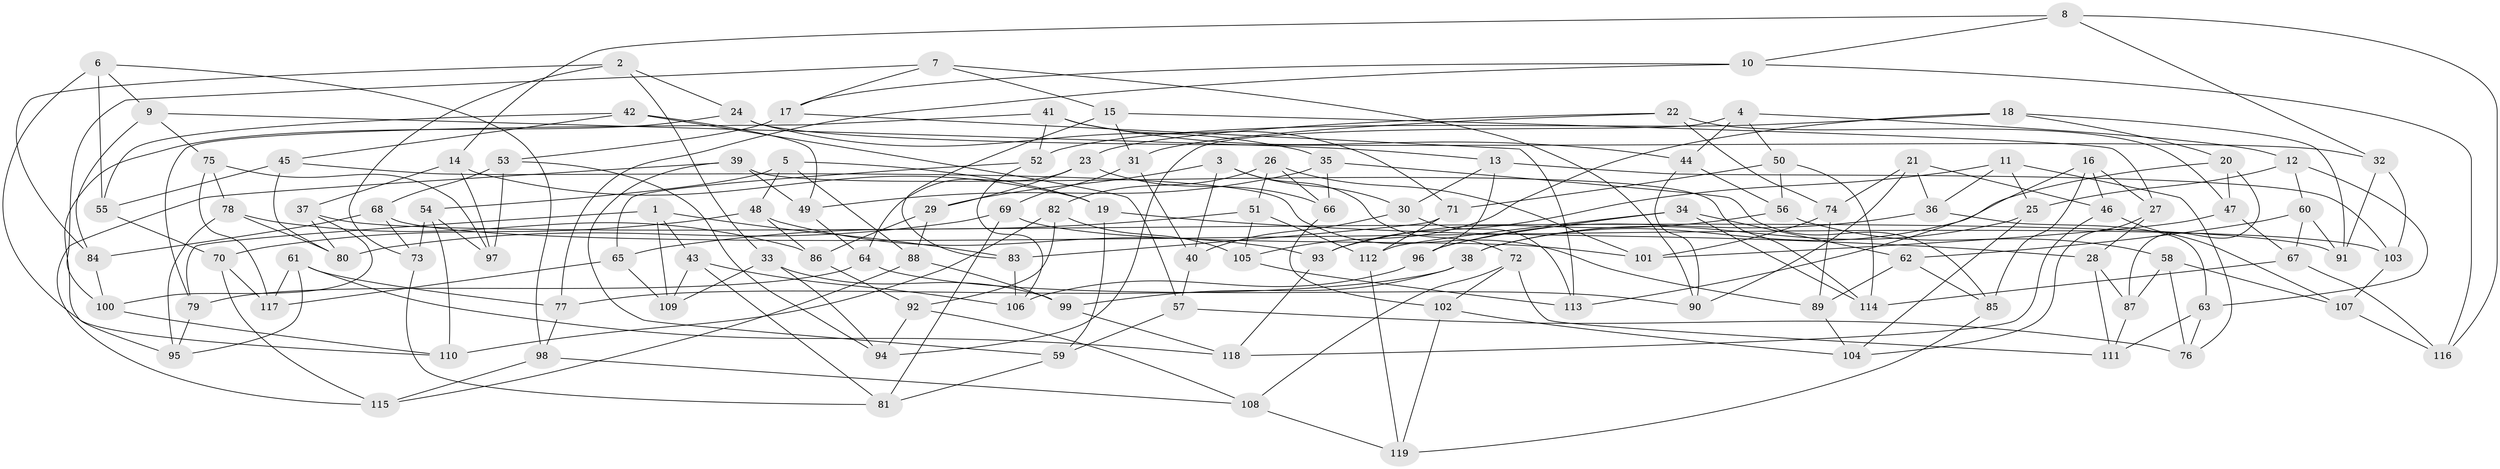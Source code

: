 // coarse degree distribution, {10: 0.14583333333333334, 9: 0.10416666666666667, 4: 0.4791666666666667, 11: 0.0625, 7: 0.020833333333333332, 8: 0.041666666666666664, 3: 0.08333333333333333, 5: 0.020833333333333332, 6: 0.041666666666666664}
// Generated by graph-tools (version 1.1) at 2025/53/03/04/25 22:53:59]
// undirected, 119 vertices, 238 edges
graph export_dot {
  node [color=gray90,style=filled];
  1;
  2;
  3;
  4;
  5;
  6;
  7;
  8;
  9;
  10;
  11;
  12;
  13;
  14;
  15;
  16;
  17;
  18;
  19;
  20;
  21;
  22;
  23;
  24;
  25;
  26;
  27;
  28;
  29;
  30;
  31;
  32;
  33;
  34;
  35;
  36;
  37;
  38;
  39;
  40;
  41;
  42;
  43;
  44;
  45;
  46;
  47;
  48;
  49;
  50;
  51;
  52;
  53;
  54;
  55;
  56;
  57;
  58;
  59;
  60;
  61;
  62;
  63;
  64;
  65;
  66;
  67;
  68;
  69;
  70;
  71;
  72;
  73;
  74;
  75;
  76;
  77;
  78;
  79;
  80;
  81;
  82;
  83;
  84;
  85;
  86;
  87;
  88;
  89;
  90;
  91;
  92;
  93;
  94;
  95;
  96;
  97;
  98;
  99;
  100;
  101;
  102;
  103;
  104;
  105;
  106;
  107;
  108;
  109;
  110;
  111;
  112;
  113;
  114;
  115;
  116;
  117;
  118;
  119;
  1 -- 43;
  1 -- 109;
  1 -- 79;
  1 -- 83;
  2 -- 33;
  2 -- 73;
  2 -- 24;
  2 -- 84;
  3 -- 72;
  3 -- 29;
  3 -- 40;
  3 -- 30;
  4 -- 50;
  4 -- 44;
  4 -- 12;
  4 -- 94;
  5 -- 88;
  5 -- 54;
  5 -- 19;
  5 -- 48;
  6 -- 110;
  6 -- 9;
  6 -- 55;
  6 -- 98;
  7 -- 100;
  7 -- 90;
  7 -- 17;
  7 -- 15;
  8 -- 116;
  8 -- 32;
  8 -- 14;
  8 -- 10;
  9 -- 75;
  9 -- 84;
  9 -- 13;
  10 -- 77;
  10 -- 116;
  10 -- 17;
  11 -- 36;
  11 -- 25;
  11 -- 93;
  11 -- 76;
  12 -- 25;
  12 -- 60;
  12 -- 63;
  13 -- 30;
  13 -- 96;
  13 -- 103;
  14 -- 37;
  14 -- 97;
  14 -- 19;
  15 -- 27;
  15 -- 31;
  15 -- 83;
  16 -- 113;
  16 -- 46;
  16 -- 27;
  16 -- 85;
  17 -- 53;
  17 -- 113;
  18 -- 52;
  18 -- 105;
  18 -- 20;
  18 -- 91;
  19 -- 28;
  19 -- 59;
  20 -- 38;
  20 -- 87;
  20 -- 47;
  21 -- 36;
  21 -- 74;
  21 -- 46;
  21 -- 90;
  22 -- 31;
  22 -- 23;
  22 -- 74;
  22 -- 47;
  23 -- 29;
  23 -- 66;
  23 -- 64;
  24 -- 35;
  24 -- 95;
  24 -- 32;
  25 -- 38;
  25 -- 104;
  26 -- 66;
  26 -- 51;
  26 -- 101;
  26 -- 82;
  27 -- 28;
  27 -- 104;
  28 -- 87;
  28 -- 111;
  29 -- 88;
  29 -- 86;
  30 -- 40;
  30 -- 113;
  31 -- 69;
  31 -- 40;
  32 -- 103;
  32 -- 91;
  33 -- 99;
  33 -- 94;
  33 -- 109;
  34 -- 112;
  34 -- 96;
  34 -- 114;
  34 -- 62;
  35 -- 85;
  35 -- 66;
  35 -- 49;
  36 -- 63;
  36 -- 96;
  37 -- 80;
  37 -- 100;
  37 -- 91;
  38 -- 77;
  38 -- 99;
  39 -- 49;
  39 -- 114;
  39 -- 115;
  39 -- 59;
  40 -- 57;
  41 -- 79;
  41 -- 44;
  41 -- 52;
  41 -- 71;
  42 -- 57;
  42 -- 49;
  42 -- 45;
  42 -- 55;
  43 -- 109;
  43 -- 81;
  43 -- 106;
  44 -- 56;
  44 -- 90;
  45 -- 55;
  45 -- 80;
  45 -- 89;
  46 -- 107;
  46 -- 118;
  47 -- 101;
  47 -- 67;
  48 -- 70;
  48 -- 93;
  48 -- 86;
  49 -- 64;
  50 -- 114;
  50 -- 71;
  50 -- 56;
  51 -- 112;
  51 -- 65;
  51 -- 105;
  52 -- 106;
  52 -- 65;
  53 -- 94;
  53 -- 68;
  53 -- 97;
  54 -- 73;
  54 -- 110;
  54 -- 97;
  55 -- 70;
  56 -- 93;
  56 -- 58;
  57 -- 76;
  57 -- 59;
  58 -- 107;
  58 -- 76;
  58 -- 87;
  59 -- 81;
  60 -- 67;
  60 -- 91;
  60 -- 62;
  61 -- 118;
  61 -- 117;
  61 -- 95;
  61 -- 77;
  62 -- 89;
  62 -- 85;
  63 -- 76;
  63 -- 111;
  64 -- 90;
  64 -- 79;
  65 -- 117;
  65 -- 109;
  66 -- 102;
  67 -- 114;
  67 -- 116;
  68 -- 84;
  68 -- 73;
  68 -- 103;
  69 -- 101;
  69 -- 80;
  69 -- 81;
  70 -- 115;
  70 -- 117;
  71 -- 112;
  71 -- 83;
  72 -- 111;
  72 -- 108;
  72 -- 102;
  73 -- 81;
  74 -- 101;
  74 -- 89;
  75 -- 97;
  75 -- 78;
  75 -- 117;
  77 -- 98;
  78 -- 86;
  78 -- 80;
  78 -- 95;
  79 -- 95;
  82 -- 110;
  82 -- 105;
  82 -- 92;
  83 -- 106;
  84 -- 100;
  85 -- 119;
  86 -- 92;
  87 -- 111;
  88 -- 115;
  88 -- 99;
  89 -- 104;
  92 -- 94;
  92 -- 108;
  93 -- 118;
  96 -- 106;
  98 -- 108;
  98 -- 115;
  99 -- 118;
  100 -- 110;
  102 -- 119;
  102 -- 104;
  103 -- 107;
  105 -- 113;
  107 -- 116;
  108 -- 119;
  112 -- 119;
}
